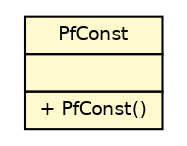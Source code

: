 #!/usr/local/bin/dot
#
# Class diagram 
# Generated by UmlGraph version 4.6 (http://www.spinellis.gr/sw/umlgraph)
#

digraph G {
	edge [fontname="Helvetica",fontsize=10,labelfontname="Helvetica",labelfontsize=10];
	node [fontname="Helvetica",fontsize=10,shape=plaintext];
	// fr.univrennes1.cri.jtacl.equipments.openbsd.PfConst
	c14551 [label=<<table border="0" cellborder="1" cellspacing="0" cellpadding="2" port="p" bgcolor="lemonChiffon" href="./PfConst.html">
		<tr><td><table border="0" cellspacing="0" cellpadding="1">
			<tr><td> PfConst </td></tr>
		</table></td></tr>
		<tr><td><table border="0" cellspacing="0" cellpadding="1">
			<tr><td align="left">  </td></tr>
		</table></td></tr>
		<tr><td><table border="0" cellspacing="0" cellpadding="1">
			<tr><td align="left"> + PfConst() </td></tr>
		</table></td></tr>
		</table>>, fontname="Helvetica", fontcolor="black", fontsize=9.0];
}

